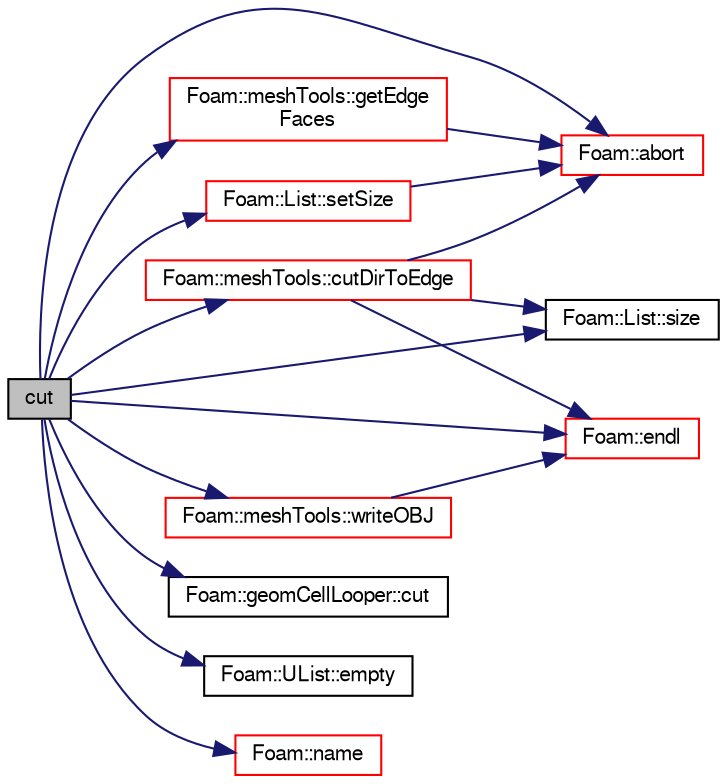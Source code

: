 digraph "cut"
{
  bgcolor="transparent";
  edge [fontname="FreeSans",fontsize="10",labelfontname="FreeSans",labelfontsize="10"];
  node [fontname="FreeSans",fontsize="10",shape=record];
  rankdir="LR";
  Node1 [label="cut",height=0.2,width=0.4,color="black", fillcolor="grey75", style="filled" fontcolor="black"];
  Node1 -> Node2 [color="midnightblue",fontsize="10",style="solid",fontname="FreeSans"];
  Node2 [label="Foam::abort",height=0.2,width=0.4,color="red",URL="$a10237.html#a447107a607d03e417307c203fa5fb44b"];
  Node1 -> Node3 [color="midnightblue",fontsize="10",style="solid",fontname="FreeSans"];
  Node3 [label="Foam::geomCellLooper::cut",height=0.2,width=0.4,color="black",URL="$a00892.html#a57a0014495f8049ba5a41bc5fba01230",tooltip="Create cut along circumference of cellI. Gets current mesh cuts. "];
  Node1 -> Node4 [color="midnightblue",fontsize="10",style="solid",fontname="FreeSans"];
  Node4 [label="Foam::meshTools::cutDirToEdge",height=0.2,width=0.4,color="red",URL="$a10290.html#a56664f3017553939ea9760e96b9e24f2",tooltip="Reverse of edgeToCutDir: given direction find edge bundle and. "];
  Node4 -> Node2 [color="midnightblue",fontsize="10",style="solid",fontname="FreeSans"];
  Node4 -> Node5 [color="midnightblue",fontsize="10",style="solid",fontname="FreeSans"];
  Node5 [label="Foam::List::size",height=0.2,width=0.4,color="black",URL="$a01325.html#a8a5f6fa29bd4b500caf186f60245b384",tooltip="Override size to be inconsistent with allocated storage. "];
  Node4 -> Node6 [color="midnightblue",fontsize="10",style="solid",fontname="FreeSans"];
  Node6 [label="Foam::endl",height=0.2,width=0.4,color="red",URL="$a10237.html#a2db8fe02a0d3909e9351bb4275b23ce4",tooltip="Add newline and flush stream. "];
  Node1 -> Node7 [color="midnightblue",fontsize="10",style="solid",fontname="FreeSans"];
  Node7 [label="Foam::UList::empty",height=0.2,width=0.4,color="black",URL="$a02659.html#ac6e61de369e994009e36f344f99c15ad",tooltip="Return true if the UList is empty (ie, size() is zero). "];
  Node1 -> Node6 [color="midnightblue",fontsize="10",style="solid",fontname="FreeSans"];
  Node1 -> Node8 [color="midnightblue",fontsize="10",style="solid",fontname="FreeSans"];
  Node8 [label="Foam::meshTools::getEdge\lFaces",height=0.2,width=0.4,color="red",URL="$a10290.html#a49c5d70e15e6496b848e2012ea176128",tooltip="Get faces on cell using edgeI. Throws error if no two found. "];
  Node8 -> Node2 [color="midnightblue",fontsize="10",style="solid",fontname="FreeSans"];
  Node1 -> Node9 [color="midnightblue",fontsize="10",style="solid",fontname="FreeSans"];
  Node9 [label="Foam::name",height=0.2,width=0.4,color="red",URL="$a10237.html#adcb0df2bd4953cb6bb390272d8263c3a",tooltip="Return a string representation of a complex. "];
  Node1 -> Node10 [color="midnightblue",fontsize="10",style="solid",fontname="FreeSans"];
  Node10 [label="Foam::List::setSize",height=0.2,width=0.4,color="red",URL="$a01325.html#aedb985ffeaf1bdbfeccc2a8730405703",tooltip="Reset size of List. "];
  Node10 -> Node2 [color="midnightblue",fontsize="10",style="solid",fontname="FreeSans"];
  Node1 -> Node5 [color="midnightblue",fontsize="10",style="solid",fontname="FreeSans"];
  Node1 -> Node11 [color="midnightblue",fontsize="10",style="solid",fontname="FreeSans"];
  Node11 [label="Foam::meshTools::writeOBJ",height=0.2,width=0.4,color="red",URL="$a10290.html#afd76c6ccc8ee4a5957f0232218167c17",tooltip="Write obj representation of point. "];
  Node11 -> Node6 [color="midnightblue",fontsize="10",style="solid",fontname="FreeSans"];
}
